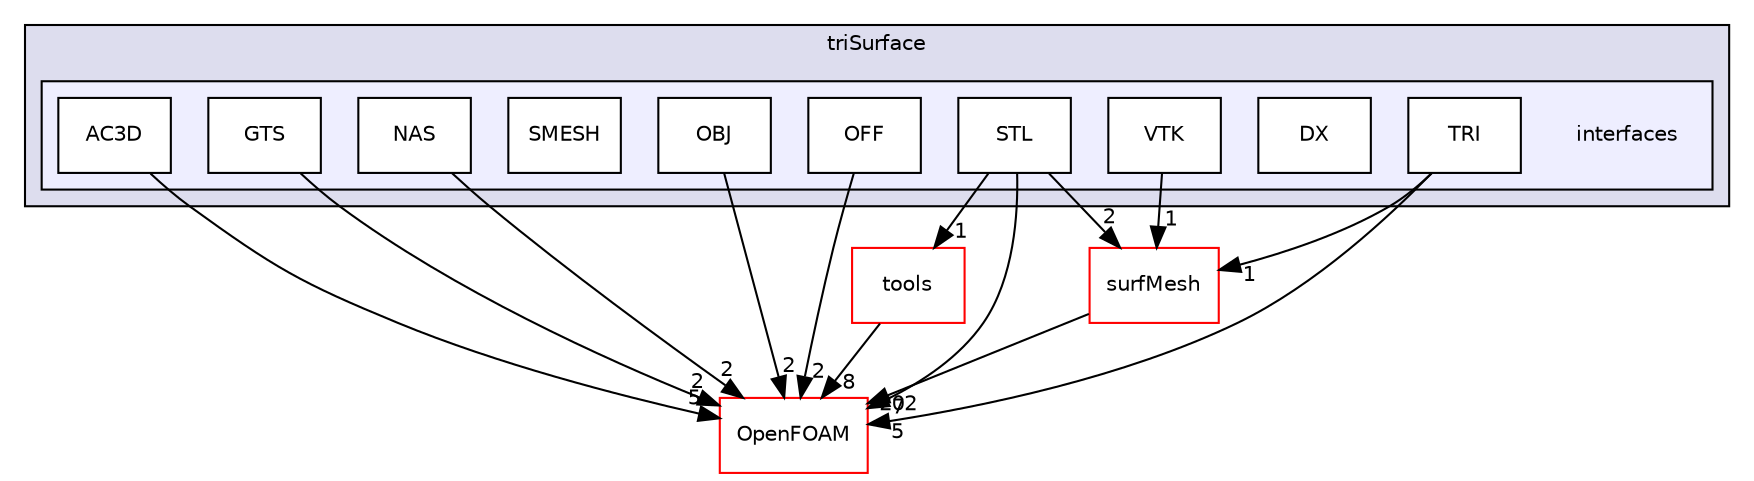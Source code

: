 digraph "src/triSurface/triSurface/interfaces" {
  bgcolor=transparent;
  compound=true
  node [ fontsize="10", fontname="Helvetica"];
  edge [ labelfontsize="10", labelfontname="Helvetica"];
  subgraph clusterdir_fc98c2e9ee0413e7a39bdbd8e1af4ce3 {
    graph [ bgcolor="#ddddee", pencolor="black", label="triSurface" fontname="Helvetica", fontsize="10", URL="dir_fc98c2e9ee0413e7a39bdbd8e1af4ce3.html"]
  subgraph clusterdir_09361cf56c32d5394d8654f03a55f311 {
    graph [ bgcolor="#eeeeff", pencolor="black", label="" URL="dir_09361cf56c32d5394d8654f03a55f311.html"];
    dir_09361cf56c32d5394d8654f03a55f311 [shape=plaintext label="interfaces"];
    dir_8f958415ac8afd662ca001baa5448b9f [shape=box label="AC3D" color="black" fillcolor="white" style="filled" URL="dir_8f958415ac8afd662ca001baa5448b9f.html"];
    dir_bd6b9ce7598d4da986b55aba2a0e14e3 [shape=box label="DX" color="black" fillcolor="white" style="filled" URL="dir_bd6b9ce7598d4da986b55aba2a0e14e3.html"];
    dir_ec237b32a42bf376ffadbb31592fe0da [shape=box label="GTS" color="black" fillcolor="white" style="filled" URL="dir_ec237b32a42bf376ffadbb31592fe0da.html"];
    dir_e3c8bbe796aa9d2a7fbf58c3994e05d2 [shape=box label="NAS" color="black" fillcolor="white" style="filled" URL="dir_e3c8bbe796aa9d2a7fbf58c3994e05d2.html"];
    dir_d1f680dc7d16ba0ae1a02baab641614c [shape=box label="OBJ" color="black" fillcolor="white" style="filled" URL="dir_d1f680dc7d16ba0ae1a02baab641614c.html"];
    dir_5cd5f44f72b725c803e1edc4b3d3e06b [shape=box label="OFF" color="black" fillcolor="white" style="filled" URL="dir_5cd5f44f72b725c803e1edc4b3d3e06b.html"];
    dir_535d9a4f66516117773465c39a557558 [shape=box label="SMESH" color="black" fillcolor="white" style="filled" URL="dir_535d9a4f66516117773465c39a557558.html"];
    dir_7cc836f4f2a573afcf49013380f6dec2 [shape=box label="STL" color="black" fillcolor="white" style="filled" URL="dir_7cc836f4f2a573afcf49013380f6dec2.html"];
    dir_f358ee89ba278ac3db6c99e6db067d18 [shape=box label="TRI" color="black" fillcolor="white" style="filled" URL="dir_f358ee89ba278ac3db6c99e6db067d18.html"];
    dir_fddef246f4af2fa09dab6fe9a1488c76 [shape=box label="VTK" color="black" fillcolor="white" style="filled" URL="dir_fddef246f4af2fa09dab6fe9a1488c76.html"];
  }
  }
  dir_0a88fe22feb23ce5f078a04a1df67721 [shape=box label="surfMesh" color="red" URL="dir_0a88fe22feb23ce5f078a04a1df67721.html"];
  dir_ea136f50b6e20864351f7e37b8cbec5c [shape=box label="tools" color="red" URL="dir_ea136f50b6e20864351f7e37b8cbec5c.html"];
  dir_c5473ff19b20e6ec4dfe5c310b3778a8 [shape=box label="OpenFOAM" color="red" URL="dir_c5473ff19b20e6ec4dfe5c310b3778a8.html"];
  dir_fddef246f4af2fa09dab6fe9a1488c76->dir_0a88fe22feb23ce5f078a04a1df67721 [headlabel="1", labeldistance=1.5 headhref="dir_003052_002744.html"];
  dir_ec237b32a42bf376ffadbb31592fe0da->dir_c5473ff19b20e6ec4dfe5c310b3778a8 [headlabel="2", labeldistance=1.5 headhref="dir_003045_001896.html"];
  dir_d1f680dc7d16ba0ae1a02baab641614c->dir_c5473ff19b20e6ec4dfe5c310b3778a8 [headlabel="2", labeldistance=1.5 headhref="dir_003047_001896.html"];
  dir_8f958415ac8afd662ca001baa5448b9f->dir_c5473ff19b20e6ec4dfe5c310b3778a8 [headlabel="5", labeldistance=1.5 headhref="dir_003043_001896.html"];
  dir_0a88fe22feb23ce5f078a04a1df67721->dir_c5473ff19b20e6ec4dfe5c310b3778a8 [headlabel="202", labeldistance=1.5 headhref="dir_002744_001896.html"];
  dir_f358ee89ba278ac3db6c99e6db067d18->dir_0a88fe22feb23ce5f078a04a1df67721 [headlabel="1", labeldistance=1.5 headhref="dir_003051_002744.html"];
  dir_f358ee89ba278ac3db6c99e6db067d18->dir_c5473ff19b20e6ec4dfe5c310b3778a8 [headlabel="5", labeldistance=1.5 headhref="dir_003051_001896.html"];
  dir_e3c8bbe796aa9d2a7fbf58c3994e05d2->dir_c5473ff19b20e6ec4dfe5c310b3778a8 [headlabel="2", labeldistance=1.5 headhref="dir_003046_001896.html"];
  dir_5cd5f44f72b725c803e1edc4b3d3e06b->dir_c5473ff19b20e6ec4dfe5c310b3778a8 [headlabel="2", labeldistance=1.5 headhref="dir_003048_001896.html"];
  dir_ea136f50b6e20864351f7e37b8cbec5c->dir_c5473ff19b20e6ec4dfe5c310b3778a8 [headlabel="8", labeldistance=1.5 headhref="dir_003036_001896.html"];
  dir_7cc836f4f2a573afcf49013380f6dec2->dir_0a88fe22feb23ce5f078a04a1df67721 [headlabel="2", labeldistance=1.5 headhref="dir_003050_002744.html"];
  dir_7cc836f4f2a573afcf49013380f6dec2->dir_ea136f50b6e20864351f7e37b8cbec5c [headlabel="1", labeldistance=1.5 headhref="dir_003050_003036.html"];
  dir_7cc836f4f2a573afcf49013380f6dec2->dir_c5473ff19b20e6ec4dfe5c310b3778a8 [headlabel="7", labeldistance=1.5 headhref="dir_003050_001896.html"];
}
